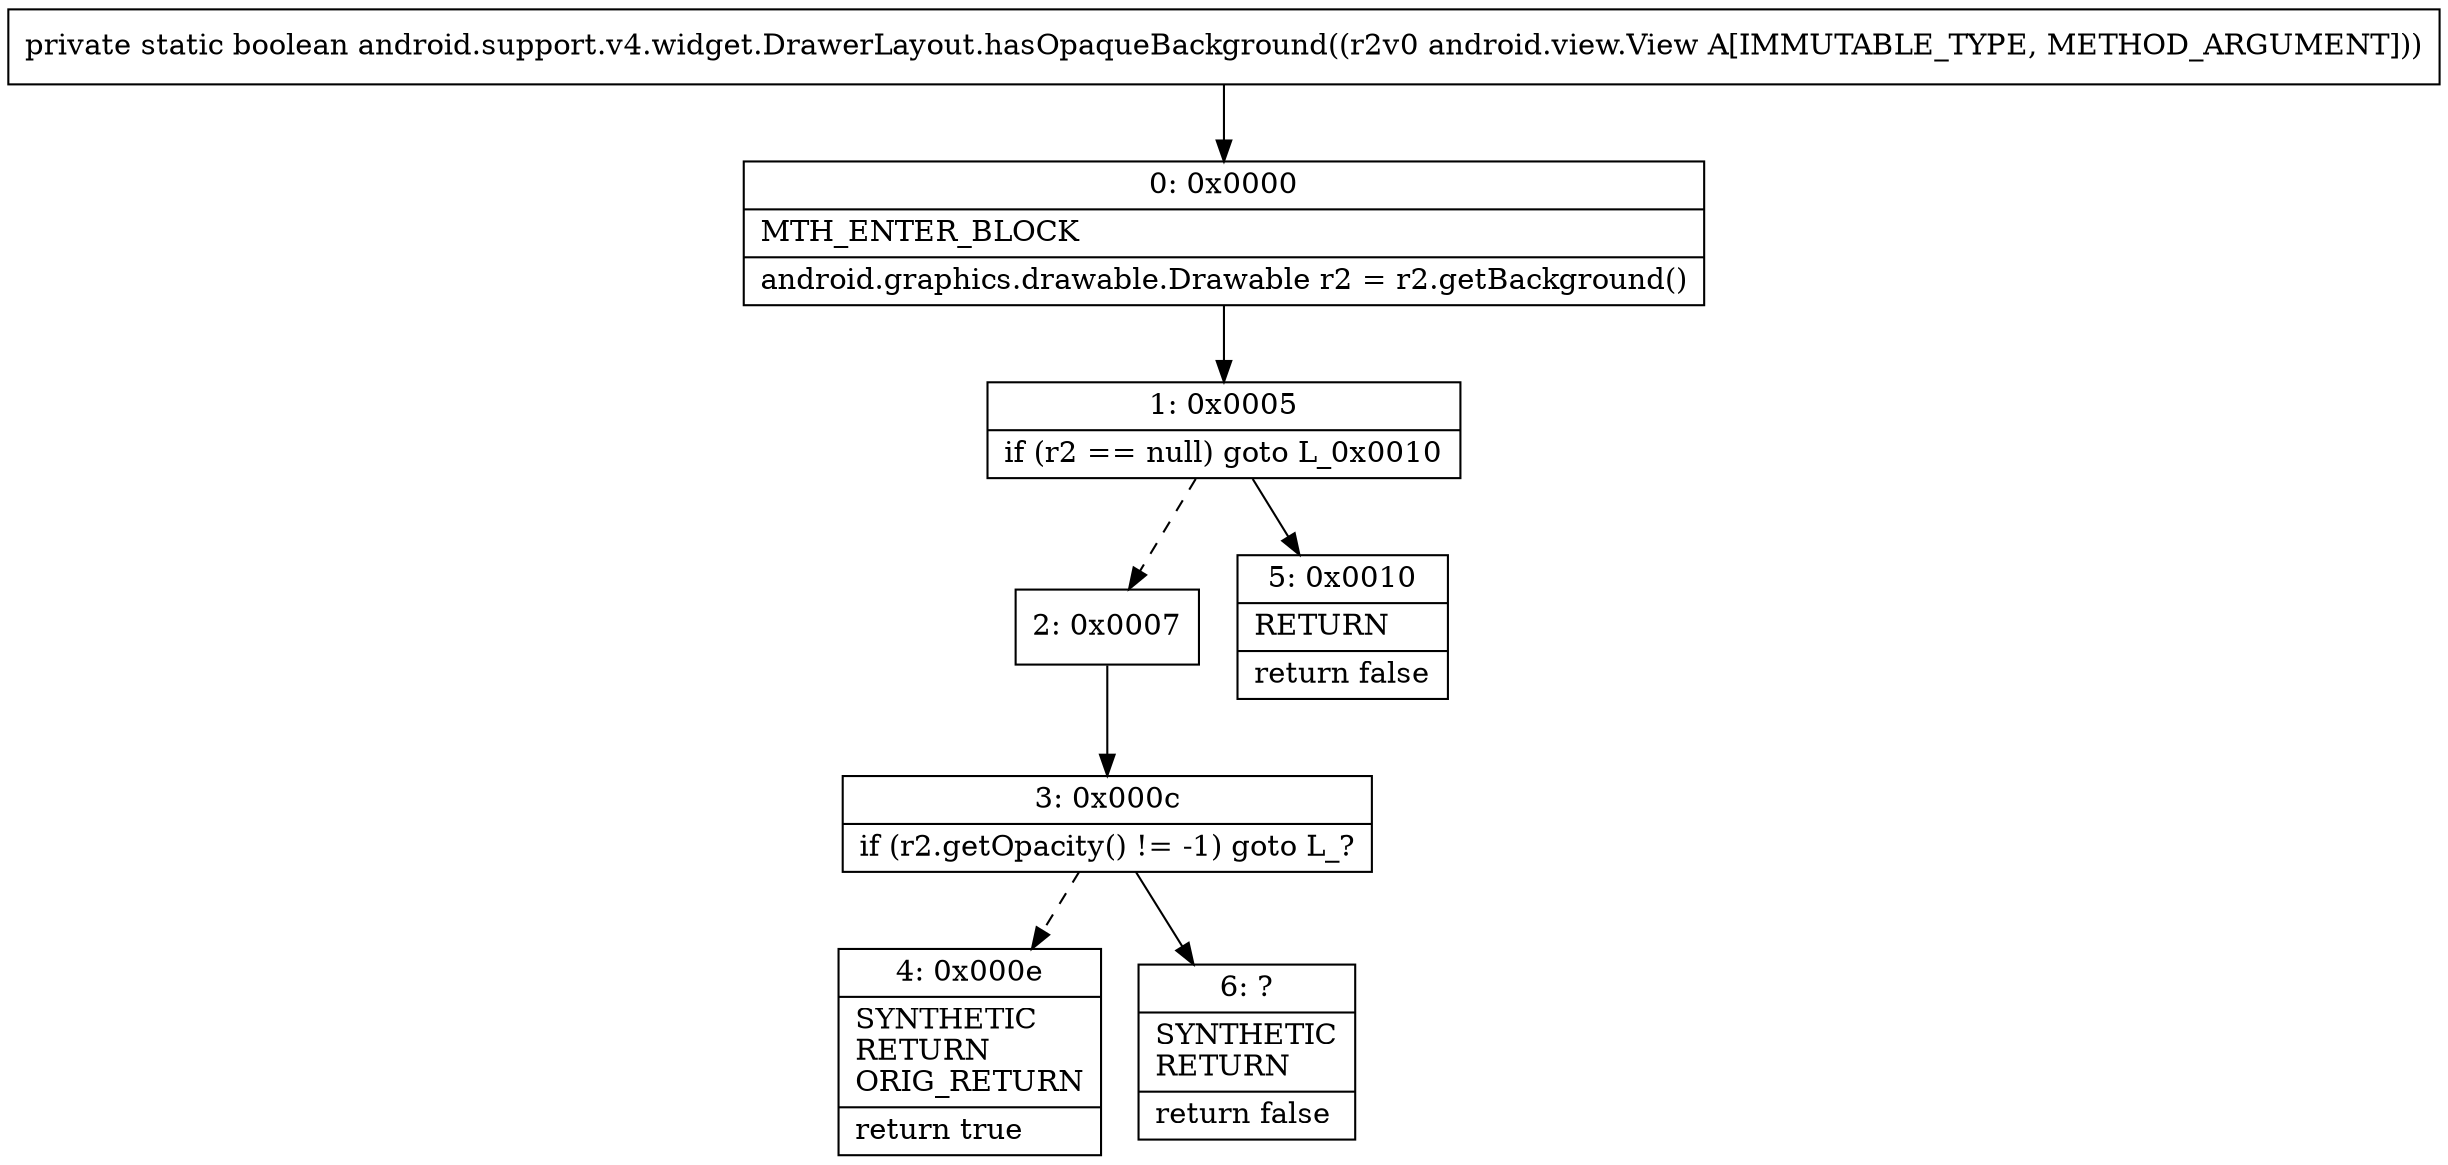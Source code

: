 digraph "CFG forandroid.support.v4.widget.DrawerLayout.hasOpaqueBackground(Landroid\/view\/View;)Z" {
Node_0 [shape=record,label="{0\:\ 0x0000|MTH_ENTER_BLOCK\l|android.graphics.drawable.Drawable r2 = r2.getBackground()\l}"];
Node_1 [shape=record,label="{1\:\ 0x0005|if (r2 == null) goto L_0x0010\l}"];
Node_2 [shape=record,label="{2\:\ 0x0007}"];
Node_3 [shape=record,label="{3\:\ 0x000c|if (r2.getOpacity() != \-1) goto L_?\l}"];
Node_4 [shape=record,label="{4\:\ 0x000e|SYNTHETIC\lRETURN\lORIG_RETURN\l|return true\l}"];
Node_5 [shape=record,label="{5\:\ 0x0010|RETURN\l|return false\l}"];
Node_6 [shape=record,label="{6\:\ ?|SYNTHETIC\lRETURN\l|return false\l}"];
MethodNode[shape=record,label="{private static boolean android.support.v4.widget.DrawerLayout.hasOpaqueBackground((r2v0 android.view.View A[IMMUTABLE_TYPE, METHOD_ARGUMENT])) }"];
MethodNode -> Node_0;
Node_0 -> Node_1;
Node_1 -> Node_2[style=dashed];
Node_1 -> Node_5;
Node_2 -> Node_3;
Node_3 -> Node_4[style=dashed];
Node_3 -> Node_6;
}


